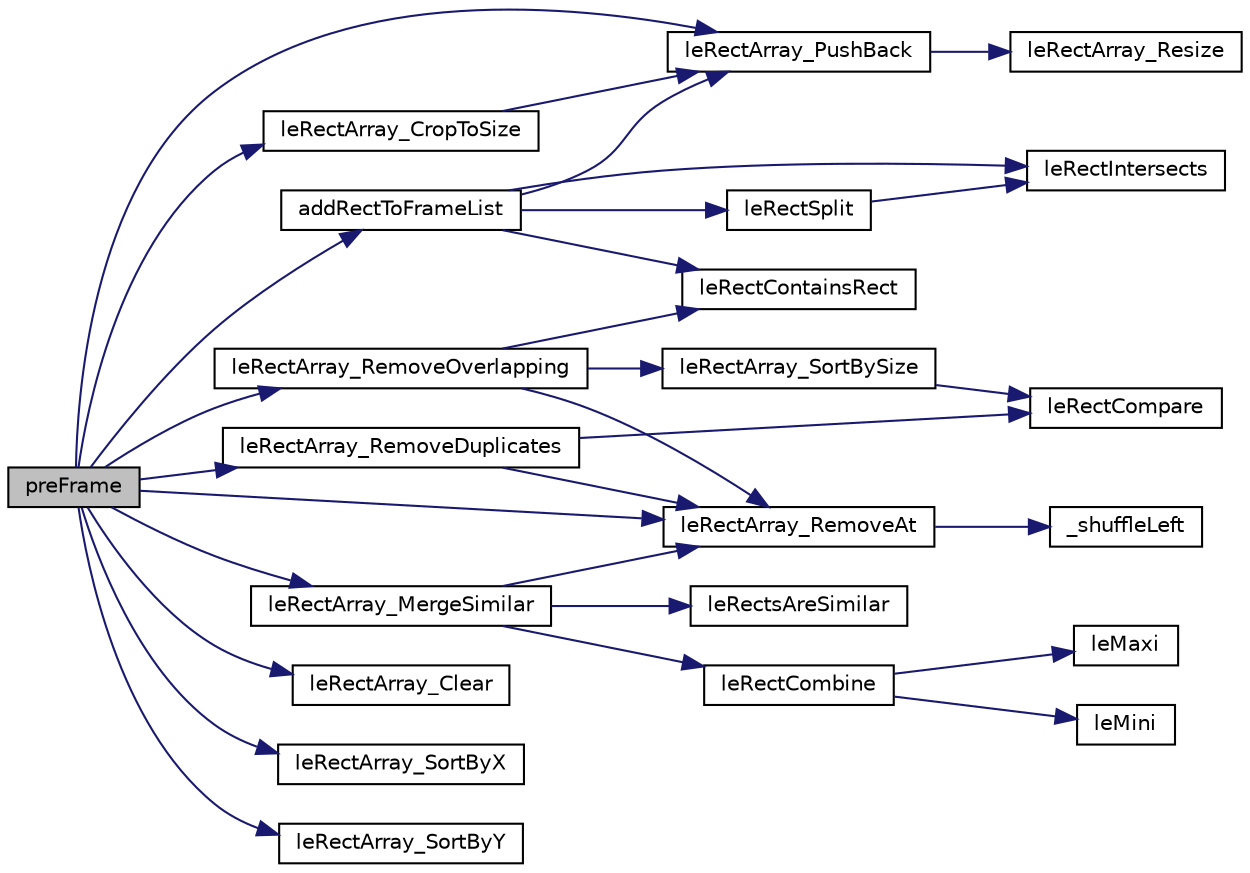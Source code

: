 digraph "preFrame"
{
 // LATEX_PDF_SIZE
  edge [fontname="Helvetica",fontsize="10",labelfontname="Helvetica",labelfontsize="10"];
  node [fontname="Helvetica",fontsize="10",shape=record];
  rankdir="LR";
  Node1 [label="preFrame",height=0.2,width=0.4,color="black", fillcolor="grey75", style="filled", fontcolor="black",tooltip=" "];
  Node1 -> Node2 [color="midnightblue",fontsize="10",style="solid",fontname="Helvetica"];
  Node2 [label="addRectToFrameList",height=0.2,width=0.4,color="black", fillcolor="white", style="filled",URL="$legato__renderer_8c.html#a1844be6545cda1f8bfd2eab43f7a3e97",tooltip=" "];
  Node2 -> Node3 [color="midnightblue",fontsize="10",style="solid",fontname="Helvetica"];
  Node3 [label="leRectArray_PushBack",height=0.2,width=0.4,color="black", fillcolor="white", style="filled",URL="$legato__rectarray_8c.html#a1924fab32033596292d6a683ef16b118",tooltip=" "];
  Node3 -> Node4 [color="midnightblue",fontsize="10",style="solid",fontname="Helvetica"];
  Node4 [label="leRectArray_Resize",height=0.2,width=0.4,color="black", fillcolor="white", style="filled",URL="$legato__rectarray_8c.html#a6123326d02489c988cf6eabc17c04d71",tooltip=" "];
  Node2 -> Node5 [color="midnightblue",fontsize="10",style="solid",fontname="Helvetica"];
  Node5 [label="leRectContainsRect",height=0.2,width=0.4,color="black", fillcolor="white", style="filled",URL="$legato__rect_8c.html#ab6d15071824a10441f7d84399b20c275",tooltip=" "];
  Node2 -> Node6 [color="midnightblue",fontsize="10",style="solid",fontname="Helvetica"];
  Node6 [label="leRectIntersects",height=0.2,width=0.4,color="black", fillcolor="white", style="filled",URL="$legato__rect_8c.html#a3ae2e8d6ed6a3a5af11b9273fb02195d",tooltip=" "];
  Node2 -> Node7 [color="midnightblue",fontsize="10",style="solid",fontname="Helvetica"];
  Node7 [label="leRectSplit",height=0.2,width=0.4,color="black", fillcolor="white", style="filled",URL="$legato__rect_8c.html#a81e4f07e48e1e183c9bb06828febdb58",tooltip=" "];
  Node7 -> Node6 [color="midnightblue",fontsize="10",style="solid",fontname="Helvetica"];
  Node1 -> Node8 [color="midnightblue",fontsize="10",style="solid",fontname="Helvetica"];
  Node8 [label="leRectArray_Clear",height=0.2,width=0.4,color="black", fillcolor="white", style="filled",URL="$legato__rectarray_8c.html#aefb5760879c2dc7ed659b1ed78e0138f",tooltip=" "];
  Node1 -> Node9 [color="midnightblue",fontsize="10",style="solid",fontname="Helvetica"];
  Node9 [label="leRectArray_CropToSize",height=0.2,width=0.4,color="black", fillcolor="white", style="filled",URL="$legato__rectarray_8c.html#a43b2719e4dd692ea0f9f273251cbe52a",tooltip=" "];
  Node9 -> Node3 [color="midnightblue",fontsize="10",style="solid",fontname="Helvetica"];
  Node1 -> Node10 [color="midnightblue",fontsize="10",style="solid",fontname="Helvetica"];
  Node10 [label="leRectArray_MergeSimilar",height=0.2,width=0.4,color="black", fillcolor="white", style="filled",URL="$legato__rectarray_8c.html#af56fd950b661ceae0b37975528c5219b",tooltip=" "];
  Node10 -> Node11 [color="midnightblue",fontsize="10",style="solid",fontname="Helvetica"];
  Node11 [label="leRectArray_RemoveAt",height=0.2,width=0.4,color="black", fillcolor="white", style="filled",URL="$legato__rectarray_8c.html#a287bc59cdd942e1a184de2517078f3f2",tooltip=" "];
  Node11 -> Node12 [color="midnightblue",fontsize="10",style="solid",fontname="Helvetica"];
  Node12 [label="_shuffleLeft",height=0.2,width=0.4,color="black", fillcolor="white", style="filled",URL="$legato__rectarray_8c.html#a1640754172f50b09369c551fd7331967",tooltip=" "];
  Node10 -> Node13 [color="midnightblue",fontsize="10",style="solid",fontname="Helvetica"];
  Node13 [label="leRectCombine",height=0.2,width=0.4,color="black", fillcolor="white", style="filled",URL="$legato__rect_8c.html#a534b1791548521c3b921bde50afcc147",tooltip=" "];
  Node13 -> Node14 [color="midnightblue",fontsize="10",style="solid",fontname="Helvetica"];
  Node14 [label="leMaxi",height=0.2,width=0.4,color="black", fillcolor="white", style="filled",URL="$legato__math_8c.html#ad18906fa6b720a0b645b678857ceff36",tooltip=" "];
  Node13 -> Node15 [color="midnightblue",fontsize="10",style="solid",fontname="Helvetica"];
  Node15 [label="leMini",height=0.2,width=0.4,color="black", fillcolor="white", style="filled",URL="$legato__math_8c.html#a95b7ddc3938ddbfb90bc1a99268c2c8e",tooltip=" "];
  Node10 -> Node16 [color="midnightblue",fontsize="10",style="solid",fontname="Helvetica"];
  Node16 [label="leRectsAreSimilar",height=0.2,width=0.4,color="black", fillcolor="white", style="filled",URL="$legato__rect_8c.html#ad3c83ccdc46d72245f34e1c151dcfe5c",tooltip=" "];
  Node1 -> Node3 [color="midnightblue",fontsize="10",style="solid",fontname="Helvetica"];
  Node1 -> Node11 [color="midnightblue",fontsize="10",style="solid",fontname="Helvetica"];
  Node1 -> Node17 [color="midnightblue",fontsize="10",style="solid",fontname="Helvetica"];
  Node17 [label="leRectArray_RemoveDuplicates",height=0.2,width=0.4,color="black", fillcolor="white", style="filled",URL="$legato__rectarray_8c.html#adcf1f936fa6d912a350e7d8621d90092",tooltip=" "];
  Node17 -> Node11 [color="midnightblue",fontsize="10",style="solid",fontname="Helvetica"];
  Node17 -> Node18 [color="midnightblue",fontsize="10",style="solid",fontname="Helvetica"];
  Node18 [label="leRectCompare",height=0.2,width=0.4,color="black", fillcolor="white", style="filled",URL="$legato__rect_8c.html#ae030d7d516a103b3e035a1a288169540",tooltip=" "];
  Node1 -> Node19 [color="midnightblue",fontsize="10",style="solid",fontname="Helvetica"];
  Node19 [label="leRectArray_RemoveOverlapping",height=0.2,width=0.4,color="black", fillcolor="white", style="filled",URL="$legato__rectarray_8c.html#ad855ee6cb3cd4de0bef81ef04058fded",tooltip=" "];
  Node19 -> Node11 [color="midnightblue",fontsize="10",style="solid",fontname="Helvetica"];
  Node19 -> Node20 [color="midnightblue",fontsize="10",style="solid",fontname="Helvetica"];
  Node20 [label="leRectArray_SortBySize",height=0.2,width=0.4,color="black", fillcolor="white", style="filled",URL="$legato__rectarray_8c.html#ae1bba86d34a01c7edbea310d2382e984",tooltip=" "];
  Node20 -> Node18 [color="midnightblue",fontsize="10",style="solid",fontname="Helvetica"];
  Node19 -> Node5 [color="midnightblue",fontsize="10",style="solid",fontname="Helvetica"];
  Node1 -> Node21 [color="midnightblue",fontsize="10",style="solid",fontname="Helvetica"];
  Node21 [label="leRectArray_SortByX",height=0.2,width=0.4,color="black", fillcolor="white", style="filled",URL="$legato__rectarray_8c.html#a044d1e1771f356a1d3b30e3216f76ece",tooltip=" "];
  Node1 -> Node22 [color="midnightblue",fontsize="10",style="solid",fontname="Helvetica"];
  Node22 [label="leRectArray_SortByY",height=0.2,width=0.4,color="black", fillcolor="white", style="filled",URL="$legato__rectarray_8c.html#aaacd991fe5805ba1ae38a8e3472b41f0",tooltip=" "];
}
